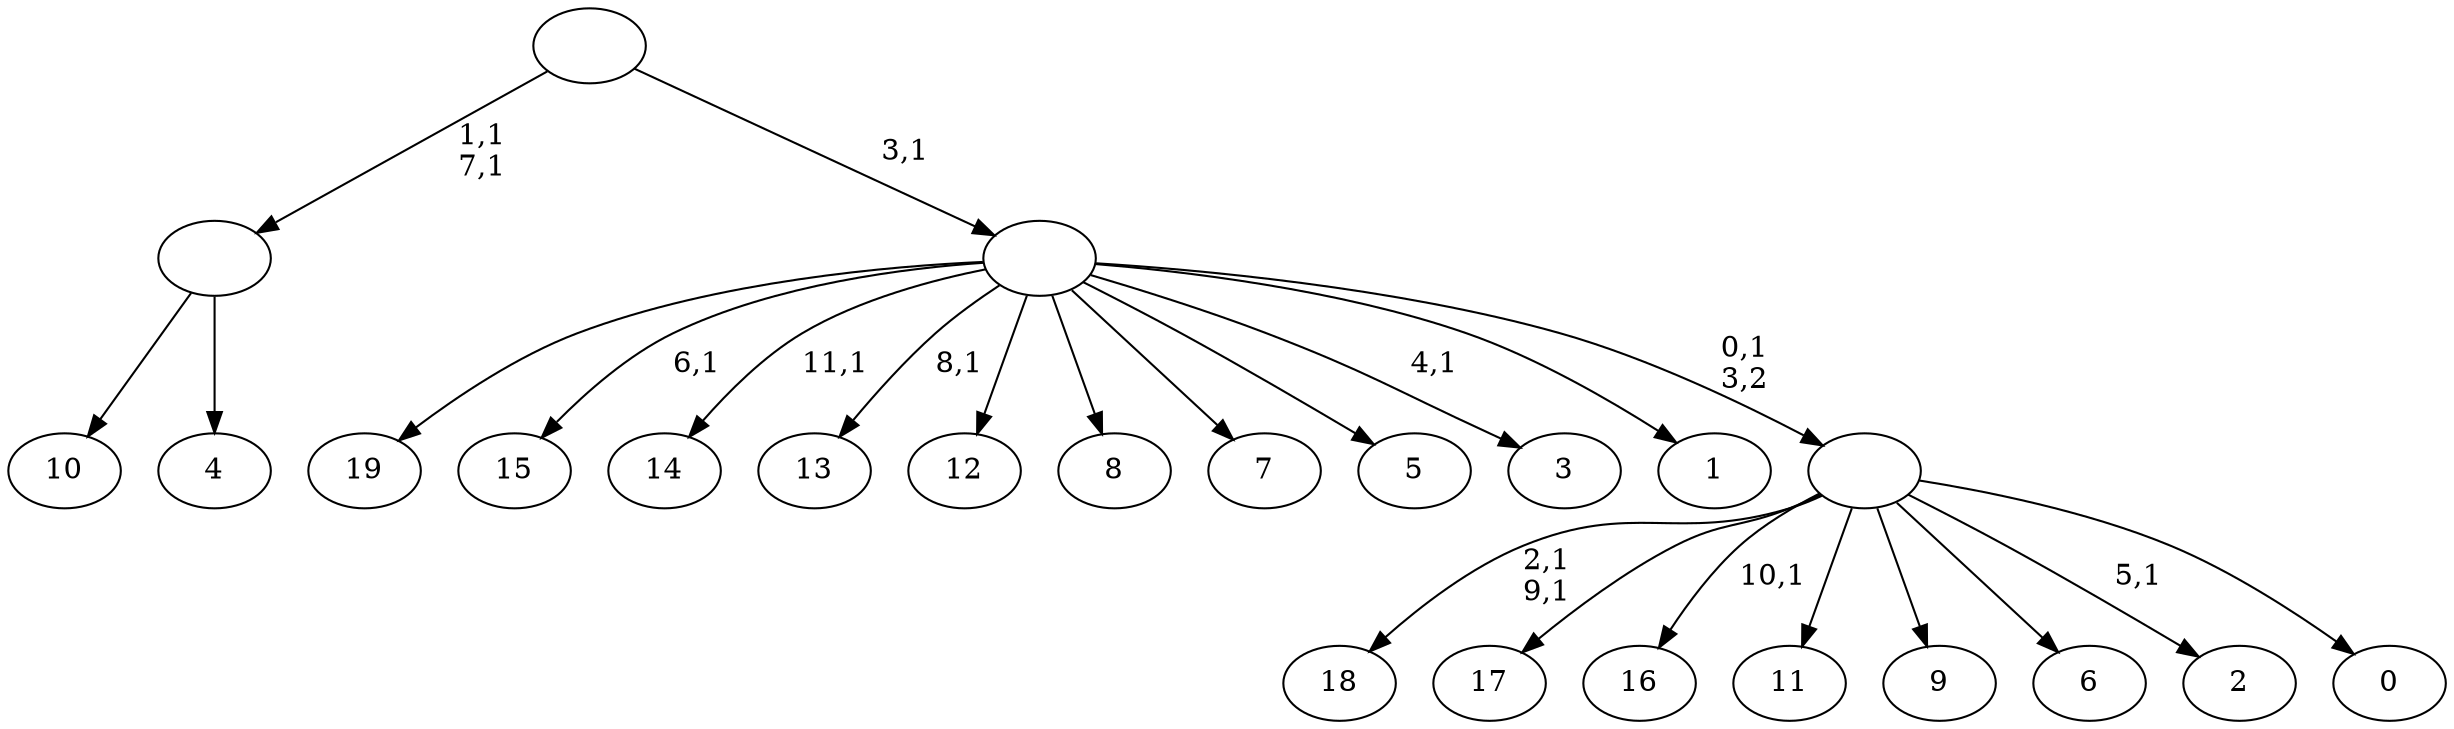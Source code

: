 digraph T {
	32 [label="19"]
	31 [label="18"]
	28 [label="17"]
	27 [label="16"]
	25 [label="15"]
	23 [label="14"]
	21 [label="13"]
	19 [label="12"]
	18 [label="11"]
	17 [label="10"]
	16 [label="9"]
	15 [label="8"]
	14 [label="7"]
	13 [label="6"]
	12 [label="5"]
	11 [label="4"]
	10 [label=""]
	8 [label="3"]
	6 [label="2"]
	4 [label="1"]
	3 [label="0"]
	2 [label=""]
	1 [label=""]
	0 [label=""]
	10 -> 17 [label=""]
	10 -> 11 [label=""]
	2 -> 6 [label="5,1"]
	2 -> 27 [label="10,1"]
	2 -> 31 [label="2,1\n9,1"]
	2 -> 28 [label=""]
	2 -> 18 [label=""]
	2 -> 16 [label=""]
	2 -> 13 [label=""]
	2 -> 3 [label=""]
	1 -> 8 [label="4,1"]
	1 -> 21 [label="8,1"]
	1 -> 23 [label="11,1"]
	1 -> 25 [label="6,1"]
	1 -> 32 [label=""]
	1 -> 19 [label=""]
	1 -> 15 [label=""]
	1 -> 14 [label=""]
	1 -> 12 [label=""]
	1 -> 4 [label=""]
	1 -> 2 [label="0,1\n3,2"]
	0 -> 10 [label="1,1\n7,1"]
	0 -> 1 [label="3,1"]
}
